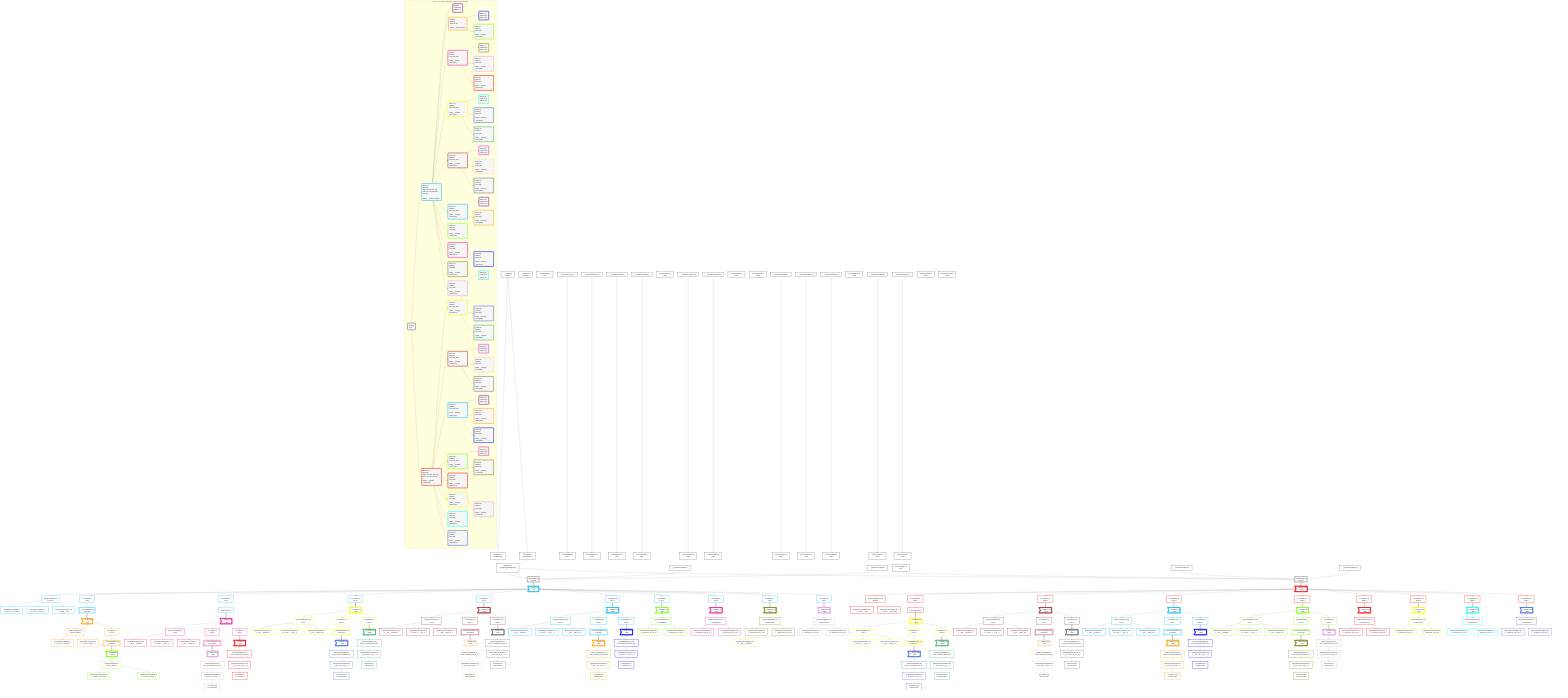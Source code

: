 graph TD
    classDef path fill:#eee,stroke:#000,color:#000
    classDef plan fill:#fff,stroke-width:3px,color:#000
    classDef itemplan fill:#fff,stroke-width:6px,color:#000
    classDef sideeffectplan fill:#f00,stroke-width:6px,color:#000
    classDef bucket fill:#f6f6f6,color:#000,stroke-width:6px,text-align:left


    %% define steps
    __Value3["__Value[3∈0]<br />ᐸcontextᐳ"]:::plan
    __Value5["__Value[5∈0]<br />ᐸrootValueᐳ"]:::plan
    Access27["Access[27∈0]<br />ᐸ3.pgSettingsᐳ"]:::plan
    Access28["Access[28∈0]<br />ᐸ3.withPgClientᐳ"]:::plan
    Object29["Object[29∈0]<br />ᐸ{pgSettings,withPgClient}ᐳ"]:::plan
    __InputStaticLeaf315["__InputStaticLeaf[315∈0]"]:::plan
    __InputStaticLeaf249["__InputStaticLeaf[249∈0]"]:::plan
    PgSelect26[["PgSelect[26∈0]<br />ᐸpersonᐳ"]]:::plan
    __Item30>"__Item[30∈1]<br />ᐸ26ᐳ"]:::itemplan
    PgSelectSingle31["PgSelectSingle[31∈1]<br />ᐸpersonᐳ"]:::plan
    PgClassExpression32["PgClassExpression[32∈1]<br />ᐸ__person__...full_name”ᐳ"]:::plan
    PgClassExpression34["PgClassExpression[34∈1]<br />ᐸ”c”.”perso..._person__)ᐳ"]:::plan
    Connection62["Connection[62∈0]<br />ᐸ58ᐳ"]:::plan
    Access866["Access[866∈1]<br />ᐸ30.9ᐳ"]:::plan
    __ListTransform64[["__ListTransform[64∈1]<br />ᐸeach:63ᐳ"]]:::plan
    __Item67>"__Item[67∈3]<br />ᐸ64ᐳ"]:::itemplan
    PgSelectSingle68["PgSelectSingle[68∈3]<br />ᐸperson_friendsᐳ"]:::plan
    PgClassExpression69["PgClassExpression[69∈3]<br />ᐸ__person_f...full_name”ᐳ"]:::plan
    PgClassExpression71["PgClassExpression[71∈3]<br />ᐸ”c”.”perso...friends__)ᐳ"]:::plan
    __InputStaticLeaf72["__InputStaticLeaf[72∈0]"]:::plan
    Connection99["Connection[99∈0]<br />ᐸ95ᐳ"]:::plan
    Access865["Access[865∈3]<br />ᐸ67.0ᐳ"]:::plan
    __ListTransform101[["__ListTransform[101∈3]<br />ᐸeach:100ᐳ"]]:::plan
    __Item104>"__Item[104∈5]<br />ᐸ101ᐳ"]:::itemplan
    PgSelectSingle105["PgSelectSingle[105∈5]<br />ᐸperson_friendsᐳ"]:::plan
    PgClassExpression106["PgClassExpression[106∈5]<br />ᐸ__person_f...full_name”ᐳ"]:::plan
    PgClassExpression108["PgClassExpression[108∈5]<br />ᐸ”c”.”perso...friends__)ᐳ"]:::plan
    PgClassExpression109["PgClassExpression[109∈1]<br />ᐸ__person__.”id”ᐳ"]:::plan
    __InputStaticLeaf111["__InputStaticLeaf[111∈0]"]:::plan
    Connection135["Connection[135∈0]<br />ᐸ131ᐳ"]:::plan
    Access863["Access[863∈1]<br />ᐸ30.7ᐳ"]:::plan
    Reverse864["Reverse[864∈1]"]:::plan
    __Item137>"__Item[137∈6]<br />ᐸ864ᐳ"]:::itemplan
    PgSelectSingle138["PgSelectSingle[138∈6]<br />ᐸpostᐳ"]:::plan
    PgClassExpression139["PgClassExpression[139∈6]<br />ᐸ__post__.”headline”ᐳ"]:::plan
    PgClassExpression143["PgClassExpression[143∈6]<br />ᐸ”a”.”post_...(__post__)ᐳ"]:::plan
    PgClassExpression144["PgClassExpression[144∈6]<br />ᐸ__post__.”author_id”ᐳ"]:::plan
    __InputStaticLeaf145["__InputStaticLeaf[145∈0]"]:::plan
    Connection155["Connection[155∈0]<br />ᐸ151ᐳ"]:::plan
    Access862["Access[862∈6]<br />ᐸ137.1ᐳ"]:::plan
    __ListTransform157[["__ListTransform[157∈6]<br />ᐸeach:156ᐳ"]]:::plan
    __Item161>"__Item[161∈8]<br />ᐸ157ᐳ"]:::itemplan
    PgSelectSingle162["PgSelectSingle[162∈8]<br />ᐸpost_computed_interval_setᐳ"]:::plan
    PgClassExpression163["PgClassExpression[163∈8]<br />ᐸ__post_com...al_set__.vᐳ"]:::plan
    Access164["Access[164∈8]<br />ᐸ163.secondsᐳ"]:::plan
    Access861["Access[861∈6]<br />ᐸ137.0ᐳ"]:::plan
    __Item175>"__Item[175∈9]<br />ᐸ861ᐳ"]:::itemplan
    PgSelectSingle176["PgSelectSingle[176∈9]<br />ᐸpost_computed_interval_setᐳ"]:::plan
    PgClassExpression177["PgClassExpression[177∈9]<br />ᐸ__post_com...al_set__.vᐳ"]:::plan
    Access178["Access[178∈9]<br />ᐸ177.secondsᐳ"]:::plan
    Access860["Access[860∈1]<br />ᐸ30.6ᐳ"]:::plan
    __Item200>"__Item[200∈10]<br />ᐸ860ᐳ"]:::itemplan
    PgSelectSingle201["PgSelectSingle[201∈10]<br />ᐸpostᐳ"]:::plan
    PgClassExpression202["PgClassExpression[202∈10]<br />ᐸ__post__.”headline”ᐳ"]:::plan
    PgClassExpression206["PgClassExpression[206∈10]<br />ᐸ”a”.”post_...(__post__)ᐳ"]:::plan
    PgClassExpression207["PgClassExpression[207∈10]<br />ᐸ__post__.”author_id”ᐳ"]:::plan
    __InputStaticLeaf208["__InputStaticLeaf[208∈0]"]:::plan
    Connection218["Connection[218∈0]<br />ᐸ214ᐳ"]:::plan
    Access859["Access[859∈10]<br />ᐸ200.1ᐳ"]:::plan
    __ListTransform220[["__ListTransform[220∈10]<br />ᐸeach:219ᐳ"]]:::plan
    __Item224>"__Item[224∈12]<br />ᐸ220ᐳ"]:::itemplan
    PgSelectSingle225["PgSelectSingle[225∈12]<br />ᐸpost_computed_interval_setᐳ"]:::plan
    PgClassExpression226["PgClassExpression[226∈12]<br />ᐸ__post_com...al_set__.vᐳ"]:::plan
    Access227["Access[227∈12]<br />ᐸ226.secondsᐳ"]:::plan
    Access858["Access[858∈10]<br />ᐸ200.0ᐳ"]:::plan
    __Item238>"__Item[238∈13]<br />ᐸ858ᐳ"]:::itemplan
    PgSelectSingle239["PgSelectSingle[239∈13]<br />ᐸpost_computed_interval_setᐳ"]:::plan
    PgClassExpression240["PgClassExpression[240∈13]<br />ᐸ__post_com...al_set__.vᐳ"]:::plan
    Access241["Access[241∈13]<br />ᐸ240.secondsᐳ"]:::plan
    Connection267["Connection[267∈0]<br />ᐸ263ᐳ"]:::plan
    Access857["Access[857∈1]<br />ᐸ30.5ᐳ"]:::plan
    __Item269>"__Item[269∈14]<br />ᐸ857ᐳ"]:::itemplan
    PgSelectSingle270["PgSelectSingle[270∈14]<br />ᐸpostᐳ"]:::plan
    PgClassExpression271["PgClassExpression[271∈14]<br />ᐸ__post__.”headline”ᐳ"]:::plan
    PgClassExpression275["PgClassExpression[275∈14]<br />ᐸ”a”.”post_...(__post__)ᐳ"]:::plan
    PgClassExpression276["PgClassExpression[276∈14]<br />ᐸ__post__.”author_id”ᐳ"]:::plan
    __InputStaticLeaf277["__InputStaticLeaf[277∈0]"]:::plan
    Connection287["Connection[287∈0]<br />ᐸ283ᐳ"]:::plan
    Access856["Access[856∈14]<br />ᐸ269.1ᐳ"]:::plan
    __ListTransform289[["__ListTransform[289∈14]<br />ᐸeach:288ᐳ"]]:::plan
    __Item293>"__Item[293∈16]<br />ᐸ289ᐳ"]:::itemplan
    PgSelectSingle294["PgSelectSingle[294∈16]<br />ᐸpost_computed_interval_setᐳ"]:::plan
    PgClassExpression295["PgClassExpression[295∈16]<br />ᐸ__post_com...al_set__.vᐳ"]:::plan
    Access296["Access[296∈16]<br />ᐸ295.secondsᐳ"]:::plan
    Access855["Access[855∈14]<br />ᐸ269.0ᐳ"]:::plan
    __Item307>"__Item[307∈17]<br />ᐸ855ᐳ"]:::itemplan
    PgSelectSingle308["PgSelectSingle[308∈17]<br />ᐸpost_computed_interval_setᐳ"]:::plan
    PgClassExpression309["PgClassExpression[309∈17]<br />ᐸ__post_com...al_set__.vᐳ"]:::plan
    Access310["Access[310∈17]<br />ᐸ309.secondsᐳ"]:::plan
    Access854["Access[854∈1]<br />ᐸ30.4ᐳ"]:::plan
    __Item332>"__Item[332∈18]<br />ᐸ854ᐳ"]:::itemplan
    PgSelectSingle333["PgSelectSingle[333∈18]<br />ᐸpostᐳ"]:::plan
    PgClassExpression334["PgClassExpression[334∈18]<br />ᐸ__post__.”headline”ᐳ"]:::plan
    PgClassExpression338["PgClassExpression[338∈18]<br />ᐸ”a”.”post_...(__post__)ᐳ"]:::plan
    PgClassExpression339["PgClassExpression[339∈18]<br />ᐸ__post__.”author_id”ᐳ"]:::plan
    __InputStaticLeaf340["__InputStaticLeaf[340∈0]"]:::plan
    Connection350["Connection[350∈0]<br />ᐸ346ᐳ"]:::plan
    Access853["Access[853∈18]<br />ᐸ332.1ᐳ"]:::plan
    __ListTransform352[["__ListTransform[352∈18]<br />ᐸeach:351ᐳ"]]:::plan
    __Item356>"__Item[356∈20]<br />ᐸ352ᐳ"]:::itemplan
    PgSelectSingle357["PgSelectSingle[357∈20]<br />ᐸpost_computed_interval_setᐳ"]:::plan
    PgClassExpression358["PgClassExpression[358∈20]<br />ᐸ__post_com...al_set__.vᐳ"]:::plan
    Access359["Access[359∈20]<br />ᐸ358.secondsᐳ"]:::plan
    Access852["Access[852∈18]<br />ᐸ332.0ᐳ"]:::plan
    __Item370>"__Item[370∈21]<br />ᐸ852ᐳ"]:::itemplan
    PgSelectSingle371["PgSelectSingle[371∈21]<br />ᐸpost_computed_interval_setᐳ"]:::plan
    PgClassExpression372["PgClassExpression[372∈21]<br />ᐸ__post_com...al_set__.vᐳ"]:::plan
    Access373["Access[373∈21]<br />ᐸ372.secondsᐳ"]:::plan
    Connection391["Connection[391∈0]<br />ᐸ387ᐳ"]:::plan
    Access850["Access[850∈1]<br />ᐸ30.2ᐳ"]:::plan
    __Item393>"__Item[393∈22]<br />ᐸ850ᐳ"]:::itemplan
    PgSelectSingle394["PgSelectSingle[394∈22]<br />ᐸcompoundKeyᐳ"]:::plan
    PgClassExpression395["PgClassExpression[395∈22]<br />ᐸ__compound...rson_id_1”ᐳ"]:::plan
    PgClassExpression396["PgClassExpression[396∈22]<br />ᐸ__compound...rson_id_2”ᐳ"]:::plan
    Connection414["Connection[414∈0]<br />ᐸ410ᐳ"]:::plan
    Access848["Access[848∈1]<br />ᐸ30.0ᐳ"]:::plan
    __Item416>"__Item[416∈23]<br />ᐸ848ᐳ"]:::itemplan
    PgSelectSingle417["PgSelectSingle[417∈23]<br />ᐸcompoundKeyᐳ"]:::plan
    PgClassExpression418["PgClassExpression[418∈23]<br />ᐸ__compound...rson_id_1”ᐳ"]:::plan
    PgClassExpression419["PgClassExpression[419∈23]<br />ᐸ__compound...rson_id_2”ᐳ"]:::plan
    Access851["Access[851∈1]<br />ᐸ30.3ᐳ"]:::plan
    __Item433>"__Item[433∈24]<br />ᐸ851ᐳ"]:::itemplan
    PgSelectSingle434["PgSelectSingle[434∈24]<br />ᐸcompoundKeyᐳ"]:::plan
    PgClassExpression435["PgClassExpression[435∈24]<br />ᐸ__compound...rson_id_1”ᐳ"]:::plan
    PgClassExpression436["PgClassExpression[436∈24]<br />ᐸ__compound...rson_id_2”ᐳ"]:::plan
    Access849["Access[849∈1]<br />ᐸ30.1ᐳ"]:::plan
    __Item450>"__Item[450∈25]<br />ᐸ849ᐳ"]:::itemplan
    PgSelectSingle451["PgSelectSingle[451∈25]<br />ᐸcompoundKeyᐳ"]:::plan
    PgClassExpression452["PgClassExpression[452∈25]<br />ᐸ__compound...rson_id_1”ᐳ"]:::plan
    PgClassExpression453["PgClassExpression[453∈25]<br />ᐸ__compound...rson_id_2”ᐳ"]:::plan
    Connection481["Connection[481∈0]<br />ᐸ477ᐳ"]:::plan
    __InputStaticLeaf692["__InputStaticLeaf[692∈0]"]:::plan
    __InputStaticLeaf626["__InputStaticLeaf[626∈0]"]:::plan
    PgSelect482[["PgSelect[482∈0]<br />ᐸpersonᐳ"]]:::plan
    __Item483>"__Item[483∈26]<br />ᐸ482ᐳ"]:::itemplan
    PgSelectSingle484["PgSelectSingle[484∈26]<br />ᐸpersonᐳ"]:::plan
    PgClassExpression485["PgClassExpression[485∈26]<br />ᐸ__person__.”id”ᐳ"]:::plan
    PgClassExpression486["PgClassExpression[486∈26]<br />ᐸ__person__...full_name”ᐳ"]:::plan
    __InputStaticLeaf488["__InputStaticLeaf[488∈0]"]:::plan
    Connection512["Connection[512∈0]<br />ᐸ508ᐳ"]:::plan
    Access846["Access[846∈26]<br />ᐸ483.7ᐳ"]:::plan
    Reverse847["Reverse[847∈26]"]:::plan
    __Item514>"__Item[514∈27]<br />ᐸ847ᐳ"]:::itemplan
    PgSelectSingle515["PgSelectSingle[515∈27]<br />ᐸpostᐳ"]:::plan
    PgClassExpression516["PgClassExpression[516∈27]<br />ᐸ__post__.”headline”ᐳ"]:::plan
    PgClassExpression520["PgClassExpression[520∈27]<br />ᐸ”a”.”post_...(__post__)ᐳ"]:::plan
    PgClassExpression521["PgClassExpression[521∈27]<br />ᐸ__post__.”author_id”ᐳ"]:::plan
    __InputStaticLeaf522["__InputStaticLeaf[522∈0]"]:::plan
    Connection532["Connection[532∈0]<br />ᐸ528ᐳ"]:::plan
    Access845["Access[845∈27]<br />ᐸ514.1ᐳ"]:::plan
    __ListTransform534[["__ListTransform[534∈27]<br />ᐸeach:533ᐳ"]]:::plan
    __Item538>"__Item[538∈29]<br />ᐸ534ᐳ"]:::itemplan
    PgSelectSingle539["PgSelectSingle[539∈29]<br />ᐸpost_computed_interval_setᐳ"]:::plan
    PgClassExpression540["PgClassExpression[540∈29]<br />ᐸ__post_com...al_set__.vᐳ"]:::plan
    Access541["Access[541∈29]<br />ᐸ540.secondsᐳ"]:::plan
    Access844["Access[844∈27]<br />ᐸ514.0ᐳ"]:::plan
    __Item552>"__Item[552∈30]<br />ᐸ844ᐳ"]:::itemplan
    PgSelectSingle553["PgSelectSingle[553∈30]<br />ᐸpost_computed_interval_setᐳ"]:::plan
    PgClassExpression554["PgClassExpression[554∈30]<br />ᐸ__post_com...al_set__.vᐳ"]:::plan
    Access555["Access[555∈30]<br />ᐸ554.secondsᐳ"]:::plan
    Access843["Access[843∈26]<br />ᐸ483.6ᐳ"]:::plan
    __Item577>"__Item[577∈31]<br />ᐸ843ᐳ"]:::itemplan
    PgSelectSingle578["PgSelectSingle[578∈31]<br />ᐸpostᐳ"]:::plan
    PgClassExpression579["PgClassExpression[579∈31]<br />ᐸ__post__.”headline”ᐳ"]:::plan
    PgClassExpression583["PgClassExpression[583∈31]<br />ᐸ”a”.”post_...(__post__)ᐳ"]:::plan
    PgClassExpression584["PgClassExpression[584∈31]<br />ᐸ__post__.”author_id”ᐳ"]:::plan
    __InputStaticLeaf585["__InputStaticLeaf[585∈0]"]:::plan
    Connection595["Connection[595∈0]<br />ᐸ591ᐳ"]:::plan
    Access842["Access[842∈31]<br />ᐸ577.1ᐳ"]:::plan
    __ListTransform597[["__ListTransform[597∈31]<br />ᐸeach:596ᐳ"]]:::plan
    __Item601>"__Item[601∈33]<br />ᐸ597ᐳ"]:::itemplan
    PgSelectSingle602["PgSelectSingle[602∈33]<br />ᐸpost_computed_interval_setᐳ"]:::plan
    PgClassExpression603["PgClassExpression[603∈33]<br />ᐸ__post_com...al_set__.vᐳ"]:::plan
    Access604["Access[604∈33]<br />ᐸ603.secondsᐳ"]:::plan
    Access841["Access[841∈31]<br />ᐸ577.0ᐳ"]:::plan
    __Item615>"__Item[615∈34]<br />ᐸ841ᐳ"]:::itemplan
    PgSelectSingle616["PgSelectSingle[616∈34]<br />ᐸpost_computed_interval_setᐳ"]:::plan
    PgClassExpression617["PgClassExpression[617∈34]<br />ᐸ__post_com...al_set__.vᐳ"]:::plan
    Access618["Access[618∈34]<br />ᐸ617.secondsᐳ"]:::plan
    Connection644["Connection[644∈0]<br />ᐸ640ᐳ"]:::plan
    Access840["Access[840∈26]<br />ᐸ483.5ᐳ"]:::plan
    __Item646>"__Item[646∈35]<br />ᐸ840ᐳ"]:::itemplan
    PgSelectSingle647["PgSelectSingle[647∈35]<br />ᐸpostᐳ"]:::plan
    PgClassExpression648["PgClassExpression[648∈35]<br />ᐸ__post__.”headline”ᐳ"]:::plan
    PgClassExpression652["PgClassExpression[652∈35]<br />ᐸ”a”.”post_...(__post__)ᐳ"]:::plan
    PgClassExpression653["PgClassExpression[653∈35]<br />ᐸ__post__.”author_id”ᐳ"]:::plan
    __InputStaticLeaf654["__InputStaticLeaf[654∈0]"]:::plan
    Connection664["Connection[664∈0]<br />ᐸ660ᐳ"]:::plan
    Access839["Access[839∈35]<br />ᐸ646.1ᐳ"]:::plan
    __ListTransform666[["__ListTransform[666∈35]<br />ᐸeach:665ᐳ"]]:::plan
    __Item670>"__Item[670∈37]<br />ᐸ666ᐳ"]:::itemplan
    PgSelectSingle671["PgSelectSingle[671∈37]<br />ᐸpost_computed_interval_setᐳ"]:::plan
    PgClassExpression672["PgClassExpression[672∈37]<br />ᐸ__post_com...al_set__.vᐳ"]:::plan
    Access673["Access[673∈37]<br />ᐸ672.secondsᐳ"]:::plan
    Access838["Access[838∈35]<br />ᐸ646.0ᐳ"]:::plan
    __Item684>"__Item[684∈38]<br />ᐸ838ᐳ"]:::itemplan
    PgSelectSingle685["PgSelectSingle[685∈38]<br />ᐸpost_computed_interval_setᐳ"]:::plan
    PgClassExpression686["PgClassExpression[686∈38]<br />ᐸ__post_com...al_set__.vᐳ"]:::plan
    Access687["Access[687∈38]<br />ᐸ686.secondsᐳ"]:::plan
    Access837["Access[837∈26]<br />ᐸ483.4ᐳ"]:::plan
    __Item709>"__Item[709∈39]<br />ᐸ837ᐳ"]:::itemplan
    PgSelectSingle710["PgSelectSingle[710∈39]<br />ᐸpostᐳ"]:::plan
    PgClassExpression711["PgClassExpression[711∈39]<br />ᐸ__post__.”headline”ᐳ"]:::plan
    PgClassExpression715["PgClassExpression[715∈39]<br />ᐸ”a”.”post_...(__post__)ᐳ"]:::plan
    PgClassExpression716["PgClassExpression[716∈39]<br />ᐸ__post__.”author_id”ᐳ"]:::plan
    __InputStaticLeaf717["__InputStaticLeaf[717∈0]"]:::plan
    Connection727["Connection[727∈0]<br />ᐸ723ᐳ"]:::plan
    Access836["Access[836∈39]<br />ᐸ709.1ᐳ"]:::plan
    __ListTransform729[["__ListTransform[729∈39]<br />ᐸeach:728ᐳ"]]:::plan
    __Item733>"__Item[733∈41]<br />ᐸ729ᐳ"]:::itemplan
    PgSelectSingle734["PgSelectSingle[734∈41]<br />ᐸpost_computed_interval_setᐳ"]:::plan
    PgClassExpression735["PgClassExpression[735∈41]<br />ᐸ__post_com...al_set__.vᐳ"]:::plan
    Access736["Access[736∈41]<br />ᐸ735.secondsᐳ"]:::plan
    Access835["Access[835∈39]<br />ᐸ709.0ᐳ"]:::plan
    __Item747>"__Item[747∈42]<br />ᐸ835ᐳ"]:::itemplan
    PgSelectSingle748["PgSelectSingle[748∈42]<br />ᐸpost_computed_interval_setᐳ"]:::plan
    PgClassExpression749["PgClassExpression[749∈42]<br />ᐸ__post_com...al_set__.vᐳ"]:::plan
    Access750["Access[750∈42]<br />ᐸ749.secondsᐳ"]:::plan
    Connection768["Connection[768∈0]<br />ᐸ764ᐳ"]:::plan
    Access833["Access[833∈26]<br />ᐸ483.2ᐳ"]:::plan
    __Item770>"__Item[770∈43]<br />ᐸ833ᐳ"]:::itemplan
    PgSelectSingle771["PgSelectSingle[771∈43]<br />ᐸcompoundKeyᐳ"]:::plan
    PgClassExpression772["PgClassExpression[772∈43]<br />ᐸ__compound...rson_id_1”ᐳ"]:::plan
    PgClassExpression773["PgClassExpression[773∈43]<br />ᐸ__compound...rson_id_2”ᐳ"]:::plan
    Connection791["Connection[791∈0]<br />ᐸ787ᐳ"]:::plan
    Access831["Access[831∈26]<br />ᐸ483.0ᐳ"]:::plan
    __Item793>"__Item[793∈44]<br />ᐸ831ᐳ"]:::itemplan
    PgSelectSingle794["PgSelectSingle[794∈44]<br />ᐸcompoundKeyᐳ"]:::plan
    PgClassExpression795["PgClassExpression[795∈44]<br />ᐸ__compound...rson_id_1”ᐳ"]:::plan
    PgClassExpression796["PgClassExpression[796∈44]<br />ᐸ__compound...rson_id_2”ᐳ"]:::plan
    Access834["Access[834∈26]<br />ᐸ483.3ᐳ"]:::plan
    __Item810>"__Item[810∈45]<br />ᐸ834ᐳ"]:::itemplan
    PgSelectSingle811["PgSelectSingle[811∈45]<br />ᐸcompoundKeyᐳ"]:::plan
    PgClassExpression812["PgClassExpression[812∈45]<br />ᐸ__compound...rson_id_1”ᐳ"]:::plan
    PgClassExpression813["PgClassExpression[813∈45]<br />ᐸ__compound...rson_id_2”ᐳ"]:::plan
    Access832["Access[832∈26]<br />ᐸ483.1ᐳ"]:::plan
    __Item827>"__Item[827∈46]<br />ᐸ832ᐳ"]:::itemplan
    PgSelectSingle828["PgSelectSingle[828∈46]<br />ᐸcompoundKeyᐳ"]:::plan
    PgClassExpression829["PgClassExpression[829∈46]<br />ᐸ__compound...rson_id_1”ᐳ"]:::plan
    PgClassExpression830["PgClassExpression[830∈46]<br />ᐸ__compound...rson_id_2”ᐳ"]:::plan

    %% plan dependencies
    __Value3 --> Access27
    __Value3 --> Access28
    Access27 & Access28 --> Object29
    Object29 & __InputStaticLeaf315 & __InputStaticLeaf249 --> PgSelect26
    PgSelect26 ==> __Item30
    __Item30 --> PgSelectSingle31
    PgSelectSingle31 --> PgClassExpression32
    PgSelectSingle31 --> PgClassExpression34
    __Item30 --> Access866
    Access866 --> __ListTransform64
    __ListTransform64 ==> __Item67
    __Item67 --> PgSelectSingle68
    PgSelectSingle68 --> PgClassExpression69
    PgSelectSingle68 --> PgClassExpression71
    __InputStaticLeaf72 --> Connection99
    __Item67 --> Access865
    Access865 --> __ListTransform101
    __ListTransform101 ==> __Item104
    __Item104 --> PgSelectSingle105
    PgSelectSingle105 --> PgClassExpression106
    PgSelectSingle105 --> PgClassExpression108
    PgSelectSingle31 --> PgClassExpression109
    __InputStaticLeaf111 --> Connection135
    __Item30 --> Access863
    Access863 --> Reverse864
    Reverse864 ==> __Item137
    __Item137 --> PgSelectSingle138
    PgSelectSingle138 --> PgClassExpression139
    PgSelectSingle138 --> PgClassExpression143
    PgSelectSingle138 --> PgClassExpression144
    __InputStaticLeaf145 --> Connection155
    __Item137 --> Access862
    Access862 --> __ListTransform157
    __ListTransform157 ==> __Item161
    __Item161 --> PgSelectSingle162
    PgSelectSingle162 --> PgClassExpression163
    PgClassExpression163 --> Access164
    __Item137 --> Access861
    Access861 ==> __Item175
    __Item175 --> PgSelectSingle176
    PgSelectSingle176 --> PgClassExpression177
    PgClassExpression177 --> Access178
    __Item30 --> Access860
    Access860 ==> __Item200
    __Item200 --> PgSelectSingle201
    PgSelectSingle201 --> PgClassExpression202
    PgSelectSingle201 --> PgClassExpression206
    PgSelectSingle201 --> PgClassExpression207
    __InputStaticLeaf208 --> Connection218
    __Item200 --> Access859
    Access859 --> __ListTransform220
    __ListTransform220 ==> __Item224
    __Item224 --> PgSelectSingle225
    PgSelectSingle225 --> PgClassExpression226
    PgClassExpression226 --> Access227
    __Item200 --> Access858
    Access858 ==> __Item238
    __Item238 --> PgSelectSingle239
    PgSelectSingle239 --> PgClassExpression240
    PgClassExpression240 --> Access241
    __Item30 --> Access857
    Access857 ==> __Item269
    __Item269 --> PgSelectSingle270
    PgSelectSingle270 --> PgClassExpression271
    PgSelectSingle270 --> PgClassExpression275
    PgSelectSingle270 --> PgClassExpression276
    __InputStaticLeaf277 --> Connection287
    __Item269 --> Access856
    Access856 --> __ListTransform289
    __ListTransform289 ==> __Item293
    __Item293 --> PgSelectSingle294
    PgSelectSingle294 --> PgClassExpression295
    PgClassExpression295 --> Access296
    __Item269 --> Access855
    Access855 ==> __Item307
    __Item307 --> PgSelectSingle308
    PgSelectSingle308 --> PgClassExpression309
    PgClassExpression309 --> Access310
    __Item30 --> Access854
    Access854 ==> __Item332
    __Item332 --> PgSelectSingle333
    PgSelectSingle333 --> PgClassExpression334
    PgSelectSingle333 --> PgClassExpression338
    PgSelectSingle333 --> PgClassExpression339
    __InputStaticLeaf340 --> Connection350
    __Item332 --> Access853
    Access853 --> __ListTransform352
    __ListTransform352 ==> __Item356
    __Item356 --> PgSelectSingle357
    PgSelectSingle357 --> PgClassExpression358
    PgClassExpression358 --> Access359
    __Item332 --> Access852
    Access852 ==> __Item370
    __Item370 --> PgSelectSingle371
    PgSelectSingle371 --> PgClassExpression372
    PgClassExpression372 --> Access373
    __Item30 --> Access850
    Access850 ==> __Item393
    __Item393 --> PgSelectSingle394
    PgSelectSingle394 --> PgClassExpression395
    PgSelectSingle394 --> PgClassExpression396
    __Item30 --> Access848
    Access848 ==> __Item416
    __Item416 --> PgSelectSingle417
    PgSelectSingle417 --> PgClassExpression418
    PgSelectSingle417 --> PgClassExpression419
    __Item30 --> Access851
    Access851 ==> __Item433
    __Item433 --> PgSelectSingle434
    PgSelectSingle434 --> PgClassExpression435
    PgSelectSingle434 --> PgClassExpression436
    __Item30 --> Access849
    Access849 ==> __Item450
    __Item450 --> PgSelectSingle451
    PgSelectSingle451 --> PgClassExpression452
    PgSelectSingle451 --> PgClassExpression453
    Object29 & Connection481 & __InputStaticLeaf692 & __InputStaticLeaf626 --> PgSelect482
    PgSelect482 ==> __Item483
    __Item483 --> PgSelectSingle484
    PgSelectSingle484 --> PgClassExpression485
    PgSelectSingle484 --> PgClassExpression486
    __InputStaticLeaf488 --> Connection512
    __Item483 --> Access846
    Access846 --> Reverse847
    Reverse847 ==> __Item514
    __Item514 --> PgSelectSingle515
    PgSelectSingle515 --> PgClassExpression516
    PgSelectSingle515 --> PgClassExpression520
    PgSelectSingle515 --> PgClassExpression521
    __InputStaticLeaf522 --> Connection532
    __Item514 --> Access845
    Access845 --> __ListTransform534
    __ListTransform534 ==> __Item538
    __Item538 --> PgSelectSingle539
    PgSelectSingle539 --> PgClassExpression540
    PgClassExpression540 --> Access541
    __Item514 --> Access844
    Access844 ==> __Item552
    __Item552 --> PgSelectSingle553
    PgSelectSingle553 --> PgClassExpression554
    PgClassExpression554 --> Access555
    __Item483 --> Access843
    Access843 ==> __Item577
    __Item577 --> PgSelectSingle578
    PgSelectSingle578 --> PgClassExpression579
    PgSelectSingle578 --> PgClassExpression583
    PgSelectSingle578 --> PgClassExpression584
    __InputStaticLeaf585 --> Connection595
    __Item577 --> Access842
    Access842 --> __ListTransform597
    __ListTransform597 ==> __Item601
    __Item601 --> PgSelectSingle602
    PgSelectSingle602 --> PgClassExpression603
    PgClassExpression603 --> Access604
    __Item577 --> Access841
    Access841 ==> __Item615
    __Item615 --> PgSelectSingle616
    PgSelectSingle616 --> PgClassExpression617
    PgClassExpression617 --> Access618
    __Item483 --> Access840
    Access840 ==> __Item646
    __Item646 --> PgSelectSingle647
    PgSelectSingle647 --> PgClassExpression648
    PgSelectSingle647 --> PgClassExpression652
    PgSelectSingle647 --> PgClassExpression653
    __InputStaticLeaf654 --> Connection664
    __Item646 --> Access839
    Access839 --> __ListTransform666
    __ListTransform666 ==> __Item670
    __Item670 --> PgSelectSingle671
    PgSelectSingle671 --> PgClassExpression672
    PgClassExpression672 --> Access673
    __Item646 --> Access838
    Access838 ==> __Item684
    __Item684 --> PgSelectSingle685
    PgSelectSingle685 --> PgClassExpression686
    PgClassExpression686 --> Access687
    __Item483 --> Access837
    Access837 ==> __Item709
    __Item709 --> PgSelectSingle710
    PgSelectSingle710 --> PgClassExpression711
    PgSelectSingle710 --> PgClassExpression715
    PgSelectSingle710 --> PgClassExpression716
    __InputStaticLeaf717 --> Connection727
    __Item709 --> Access836
    Access836 --> __ListTransform729
    __ListTransform729 ==> __Item733
    __Item733 --> PgSelectSingle734
    PgSelectSingle734 --> PgClassExpression735
    PgClassExpression735 --> Access736
    __Item709 --> Access835
    Access835 ==> __Item747
    __Item747 --> PgSelectSingle748
    PgSelectSingle748 --> PgClassExpression749
    PgClassExpression749 --> Access750
    __Item483 --> Access833
    Access833 ==> __Item770
    __Item770 --> PgSelectSingle771
    PgSelectSingle771 --> PgClassExpression772
    PgSelectSingle771 --> PgClassExpression773
    __Item483 --> Access831
    Access831 ==> __Item793
    __Item793 --> PgSelectSingle794
    PgSelectSingle794 --> PgClassExpression795
    PgSelectSingle794 --> PgClassExpression796
    __Item483 --> Access834
    Access834 ==> __Item810
    __Item810 --> PgSelectSingle811
    PgSelectSingle811 --> PgClassExpression812
    PgSelectSingle811 --> PgClassExpression813
    __Item483 --> Access832
    Access832 ==> __Item827
    __Item827 --> PgSelectSingle828
    PgSelectSingle828 --> PgClassExpression829
    PgSelectSingle828 --> PgClassExpression830

    %% plan-to-path relationships

    subgraph "Buckets for queries/v4/simple-procedure-computed-fields"
    Bucket0("Bucket 0<br />(root)"):::bucket
    classDef bucket0 stroke:#696969
    class Bucket0,__Value3,__Value5,PgSelect26,Access27,Access28,Object29,Connection62,__InputStaticLeaf72,Connection99,__InputStaticLeaf111,Connection135,__InputStaticLeaf145,Connection155,__InputStaticLeaf208,Connection218,__InputStaticLeaf249,Connection267,__InputStaticLeaf277,Connection287,__InputStaticLeaf315,__InputStaticLeaf340,Connection350,Connection391,Connection414,Connection481,PgSelect482,__InputStaticLeaf488,Connection512,__InputStaticLeaf522,Connection532,__InputStaticLeaf585,Connection595,__InputStaticLeaf626,Connection644,__InputStaticLeaf654,Connection664,__InputStaticLeaf692,__InputStaticLeaf717,Connection727,Connection768,Connection791 bucket0
    Bucket1("Bucket 1<br />(listItem)<br />Deps: 62, 99, 135, 155, 218, 267, 287, 350, 391, 414, 26<br /><br />ROOT __Item{1}ᐸ26ᐳ[30]"):::bucket
    classDef bucket1 stroke:#00bfff
    class Bucket1,__Item30,PgSelectSingle31,PgClassExpression32,PgClassExpression34,__ListTransform64,PgClassExpression109,Access848,Access849,Access850,Access851,Access854,Access857,Access860,Access863,Reverse864,Access866 bucket1
    Bucket2("Bucket 2<br />(subroutine)<br />ROOT null"):::bucket
    classDef bucket2 stroke:#7f007f
    class Bucket2 bucket2
    Bucket3("Bucket 3<br />(listItem)<br />Deps: 99, 64<br /><br />ROOT __Item{3}ᐸ64ᐳ[67]"):::bucket
    classDef bucket3 stroke:#ffa500
    class Bucket3,__Item67,PgSelectSingle68,PgClassExpression69,PgClassExpression71,__ListTransform101,Access865 bucket3
    Bucket4("Bucket 4<br />(subroutine)<br />ROOT null"):::bucket
    classDef bucket4 stroke:#0000ff
    class Bucket4 bucket4
    Bucket5("Bucket 5<br />(listItem)<br />Deps: 101<br /><br />ROOT __Item{5}ᐸ101ᐳ[104]"):::bucket
    classDef bucket5 stroke:#7fff00
    class Bucket5,__Item104,PgSelectSingle105,PgClassExpression106,PgClassExpression108 bucket5
    Bucket6("Bucket 6<br />(listItem)<br />Deps: 155, 864<br /><br />ROOT __Item{6}ᐸ864ᐳ[137]"):::bucket
    classDef bucket6 stroke:#ff1493
    class Bucket6,__Item137,PgSelectSingle138,PgClassExpression139,PgClassExpression143,PgClassExpression144,__ListTransform157,Access861,Access862 bucket6
    Bucket7("Bucket 7<br />(subroutine)<br />ROOT null"):::bucket
    classDef bucket7 stroke:#808000
    class Bucket7 bucket7
    Bucket8("Bucket 8<br />(listItem)<br />Deps: 157<br /><br />ROOT __Item{8}ᐸ157ᐳ[161]"):::bucket
    classDef bucket8 stroke:#dda0dd
    class Bucket8,__Item161,PgSelectSingle162,PgClassExpression163,Access164 bucket8
    Bucket9("Bucket 9<br />(listItem)<br />Deps: 861<br /><br />ROOT __Item{9}ᐸ861ᐳ[175]"):::bucket
    classDef bucket9 stroke:#ff0000
    class Bucket9,__Item175,PgSelectSingle176,PgClassExpression177,Access178 bucket9
    Bucket10("Bucket 10<br />(listItem)<br />Deps: 218, 860<br /><br />ROOT __Item{10}ᐸ860ᐳ[200]"):::bucket
    classDef bucket10 stroke:#ffff00
    class Bucket10,__Item200,PgSelectSingle201,PgClassExpression202,PgClassExpression206,PgClassExpression207,__ListTransform220,Access858,Access859 bucket10
    Bucket11("Bucket 11<br />(subroutine)<br />ROOT null"):::bucket
    classDef bucket11 stroke:#00ffff
    class Bucket11 bucket11
    Bucket12("Bucket 12<br />(listItem)<br />Deps: 220<br /><br />ROOT __Item{12}ᐸ220ᐳ[224]"):::bucket
    classDef bucket12 stroke:#4169e1
    class Bucket12,__Item224,PgSelectSingle225,PgClassExpression226,Access227 bucket12
    Bucket13("Bucket 13<br />(listItem)<br />Deps: 858<br /><br />ROOT __Item{13}ᐸ858ᐳ[238]"):::bucket
    classDef bucket13 stroke:#3cb371
    class Bucket13,__Item238,PgSelectSingle239,PgClassExpression240,Access241 bucket13
    Bucket14("Bucket 14<br />(listItem)<br />Deps: 287, 857<br /><br />ROOT __Item{14}ᐸ857ᐳ[269]"):::bucket
    classDef bucket14 stroke:#a52a2a
    class Bucket14,__Item269,PgSelectSingle270,PgClassExpression271,PgClassExpression275,PgClassExpression276,__ListTransform289,Access855,Access856 bucket14
    Bucket15("Bucket 15<br />(subroutine)<br />ROOT null"):::bucket
    classDef bucket15 stroke:#ff00ff
    class Bucket15 bucket15
    Bucket16("Bucket 16<br />(listItem)<br />Deps: 289<br /><br />ROOT __Item{16}ᐸ289ᐳ[293]"):::bucket
    classDef bucket16 stroke:#f5deb3
    class Bucket16,__Item293,PgSelectSingle294,PgClassExpression295,Access296 bucket16
    Bucket17("Bucket 17<br />(listItem)<br />Deps: 855<br /><br />ROOT __Item{17}ᐸ855ᐳ[307]"):::bucket
    classDef bucket17 stroke:#696969
    class Bucket17,__Item307,PgSelectSingle308,PgClassExpression309,Access310 bucket17
    Bucket18("Bucket 18<br />(listItem)<br />Deps: 350, 854<br /><br />ROOT __Item{18}ᐸ854ᐳ[332]"):::bucket
    classDef bucket18 stroke:#00bfff
    class Bucket18,__Item332,PgSelectSingle333,PgClassExpression334,PgClassExpression338,PgClassExpression339,__ListTransform352,Access852,Access853 bucket18
    Bucket19("Bucket 19<br />(subroutine)<br />ROOT null"):::bucket
    classDef bucket19 stroke:#7f007f
    class Bucket19 bucket19
    Bucket20("Bucket 20<br />(listItem)<br />Deps: 352<br /><br />ROOT __Item{20}ᐸ352ᐳ[356]"):::bucket
    classDef bucket20 stroke:#ffa500
    class Bucket20,__Item356,PgSelectSingle357,PgClassExpression358,Access359 bucket20
    Bucket21("Bucket 21<br />(listItem)<br />Deps: 852<br /><br />ROOT __Item{21}ᐸ852ᐳ[370]"):::bucket
    classDef bucket21 stroke:#0000ff
    class Bucket21,__Item370,PgSelectSingle371,PgClassExpression372,Access373 bucket21
    Bucket22("Bucket 22<br />(listItem)<br />Deps: 850<br /><br />ROOT __Item{22}ᐸ850ᐳ[393]"):::bucket
    classDef bucket22 stroke:#7fff00
    class Bucket22,__Item393,PgSelectSingle394,PgClassExpression395,PgClassExpression396 bucket22
    Bucket23("Bucket 23<br />(listItem)<br />Deps: 848<br /><br />ROOT __Item{23}ᐸ848ᐳ[416]"):::bucket
    classDef bucket23 stroke:#ff1493
    class Bucket23,__Item416,PgSelectSingle417,PgClassExpression418,PgClassExpression419 bucket23
    Bucket24("Bucket 24<br />(listItem)<br />Deps: 851<br /><br />ROOT __Item{24}ᐸ851ᐳ[433]"):::bucket
    classDef bucket24 stroke:#808000
    class Bucket24,__Item433,PgSelectSingle434,PgClassExpression435,PgClassExpression436 bucket24
    Bucket25("Bucket 25<br />(listItem)<br />Deps: 849<br /><br />ROOT __Item{25}ᐸ849ᐳ[450]"):::bucket
    classDef bucket25 stroke:#dda0dd
    class Bucket25,__Item450,PgSelectSingle451,PgClassExpression452,PgClassExpression453 bucket25
    Bucket26("Bucket 26<br />(listItem)<br />Deps: 512, 532, 595, 644, 664, 727, 768, 791, 482<br /><br />ROOT __Item{26}ᐸ482ᐳ[483]"):::bucket
    classDef bucket26 stroke:#ff0000
    class Bucket26,__Item483,PgSelectSingle484,PgClassExpression485,PgClassExpression486,Access831,Access832,Access833,Access834,Access837,Access840,Access843,Access846,Reverse847 bucket26
    Bucket27("Bucket 27<br />(listItem)<br />Deps: 532, 847<br /><br />ROOT __Item{27}ᐸ847ᐳ[514]"):::bucket
    classDef bucket27 stroke:#ffff00
    class Bucket27,__Item514,PgSelectSingle515,PgClassExpression516,PgClassExpression520,PgClassExpression521,__ListTransform534,Access844,Access845 bucket27
    Bucket28("Bucket 28<br />(subroutine)<br />ROOT null"):::bucket
    classDef bucket28 stroke:#00ffff
    class Bucket28 bucket28
    Bucket29("Bucket 29<br />(listItem)<br />Deps: 534<br /><br />ROOT __Item{29}ᐸ534ᐳ[538]"):::bucket
    classDef bucket29 stroke:#4169e1
    class Bucket29,__Item538,PgSelectSingle539,PgClassExpression540,Access541 bucket29
    Bucket30("Bucket 30<br />(listItem)<br />Deps: 844<br /><br />ROOT __Item{30}ᐸ844ᐳ[552]"):::bucket
    classDef bucket30 stroke:#3cb371
    class Bucket30,__Item552,PgSelectSingle553,PgClassExpression554,Access555 bucket30
    Bucket31("Bucket 31<br />(listItem)<br />Deps: 595, 843<br /><br />ROOT __Item{31}ᐸ843ᐳ[577]"):::bucket
    classDef bucket31 stroke:#a52a2a
    class Bucket31,__Item577,PgSelectSingle578,PgClassExpression579,PgClassExpression583,PgClassExpression584,__ListTransform597,Access841,Access842 bucket31
    Bucket32("Bucket 32<br />(subroutine)<br />ROOT null"):::bucket
    classDef bucket32 stroke:#ff00ff
    class Bucket32 bucket32
    Bucket33("Bucket 33<br />(listItem)<br />Deps: 597<br /><br />ROOT __Item{33}ᐸ597ᐳ[601]"):::bucket
    classDef bucket33 stroke:#f5deb3
    class Bucket33,__Item601,PgSelectSingle602,PgClassExpression603,Access604 bucket33
    Bucket34("Bucket 34<br />(listItem)<br />Deps: 841<br /><br />ROOT __Item{34}ᐸ841ᐳ[615]"):::bucket
    classDef bucket34 stroke:#696969
    class Bucket34,__Item615,PgSelectSingle616,PgClassExpression617,Access618 bucket34
    Bucket35("Bucket 35<br />(listItem)<br />Deps: 664, 840<br /><br />ROOT __Item{35}ᐸ840ᐳ[646]"):::bucket
    classDef bucket35 stroke:#00bfff
    class Bucket35,__Item646,PgSelectSingle647,PgClassExpression648,PgClassExpression652,PgClassExpression653,__ListTransform666,Access838,Access839 bucket35
    Bucket36("Bucket 36<br />(subroutine)<br />ROOT null"):::bucket
    classDef bucket36 stroke:#7f007f
    class Bucket36 bucket36
    Bucket37("Bucket 37<br />(listItem)<br />Deps: 666<br /><br />ROOT __Item{37}ᐸ666ᐳ[670]"):::bucket
    classDef bucket37 stroke:#ffa500
    class Bucket37,__Item670,PgSelectSingle671,PgClassExpression672,Access673 bucket37
    Bucket38("Bucket 38<br />(listItem)<br />Deps: 838<br /><br />ROOT __Item{38}ᐸ838ᐳ[684]"):::bucket
    classDef bucket38 stroke:#0000ff
    class Bucket38,__Item684,PgSelectSingle685,PgClassExpression686,Access687 bucket38
    Bucket39("Bucket 39<br />(listItem)<br />Deps: 727, 837<br /><br />ROOT __Item{39}ᐸ837ᐳ[709]"):::bucket
    classDef bucket39 stroke:#7fff00
    class Bucket39,__Item709,PgSelectSingle710,PgClassExpression711,PgClassExpression715,PgClassExpression716,__ListTransform729,Access835,Access836 bucket39
    Bucket40("Bucket 40<br />(subroutine)<br />ROOT null"):::bucket
    classDef bucket40 stroke:#ff1493
    class Bucket40 bucket40
    Bucket41("Bucket 41<br />(listItem)<br />Deps: 729<br /><br />ROOT __Item{41}ᐸ729ᐳ[733]"):::bucket
    classDef bucket41 stroke:#808000
    class Bucket41,__Item733,PgSelectSingle734,PgClassExpression735,Access736 bucket41
    Bucket42("Bucket 42<br />(listItem)<br />Deps: 835<br /><br />ROOT __Item{42}ᐸ835ᐳ[747]"):::bucket
    classDef bucket42 stroke:#dda0dd
    class Bucket42,__Item747,PgSelectSingle748,PgClassExpression749,Access750 bucket42
    Bucket43("Bucket 43<br />(listItem)<br />Deps: 833<br /><br />ROOT __Item{43}ᐸ833ᐳ[770]"):::bucket
    classDef bucket43 stroke:#ff0000
    class Bucket43,__Item770,PgSelectSingle771,PgClassExpression772,PgClassExpression773 bucket43
    Bucket44("Bucket 44<br />(listItem)<br />Deps: 831<br /><br />ROOT __Item{44}ᐸ831ᐳ[793]"):::bucket
    classDef bucket44 stroke:#ffff00
    class Bucket44,__Item793,PgSelectSingle794,PgClassExpression795,PgClassExpression796 bucket44
    Bucket45("Bucket 45<br />(listItem)<br />Deps: 834<br /><br />ROOT __Item{45}ᐸ834ᐳ[810]"):::bucket
    classDef bucket45 stroke:#00ffff
    class Bucket45,__Item810,PgSelectSingle811,PgClassExpression812,PgClassExpression813 bucket45
    Bucket46("Bucket 46<br />(listItem)<br />Deps: 832<br /><br />ROOT __Item{46}ᐸ832ᐳ[827]"):::bucket
    classDef bucket46 stroke:#4169e1
    class Bucket46,__Item827,PgSelectSingle828,PgClassExpression829,PgClassExpression830 bucket46
    Bucket0 --> Bucket1 & Bucket26
    Bucket1 --> Bucket2 & Bucket3 & Bucket6 & Bucket10 & Bucket14 & Bucket18 & Bucket22 & Bucket23 & Bucket24 & Bucket25
    Bucket3 --> Bucket4 & Bucket5
    Bucket6 --> Bucket7 & Bucket8 & Bucket9
    Bucket10 --> Bucket11 & Bucket12 & Bucket13
    Bucket14 --> Bucket15 & Bucket16 & Bucket17
    Bucket18 --> Bucket19 & Bucket20 & Bucket21
    Bucket26 --> Bucket27 & Bucket31 & Bucket35 & Bucket39 & Bucket43 & Bucket44 & Bucket45 & Bucket46
    Bucket27 --> Bucket28 & Bucket29 & Bucket30
    Bucket31 --> Bucket32 & Bucket33 & Bucket34
    Bucket35 --> Bucket36 & Bucket37 & Bucket38
    Bucket39 --> Bucket40 & Bucket41 & Bucket42
    end
